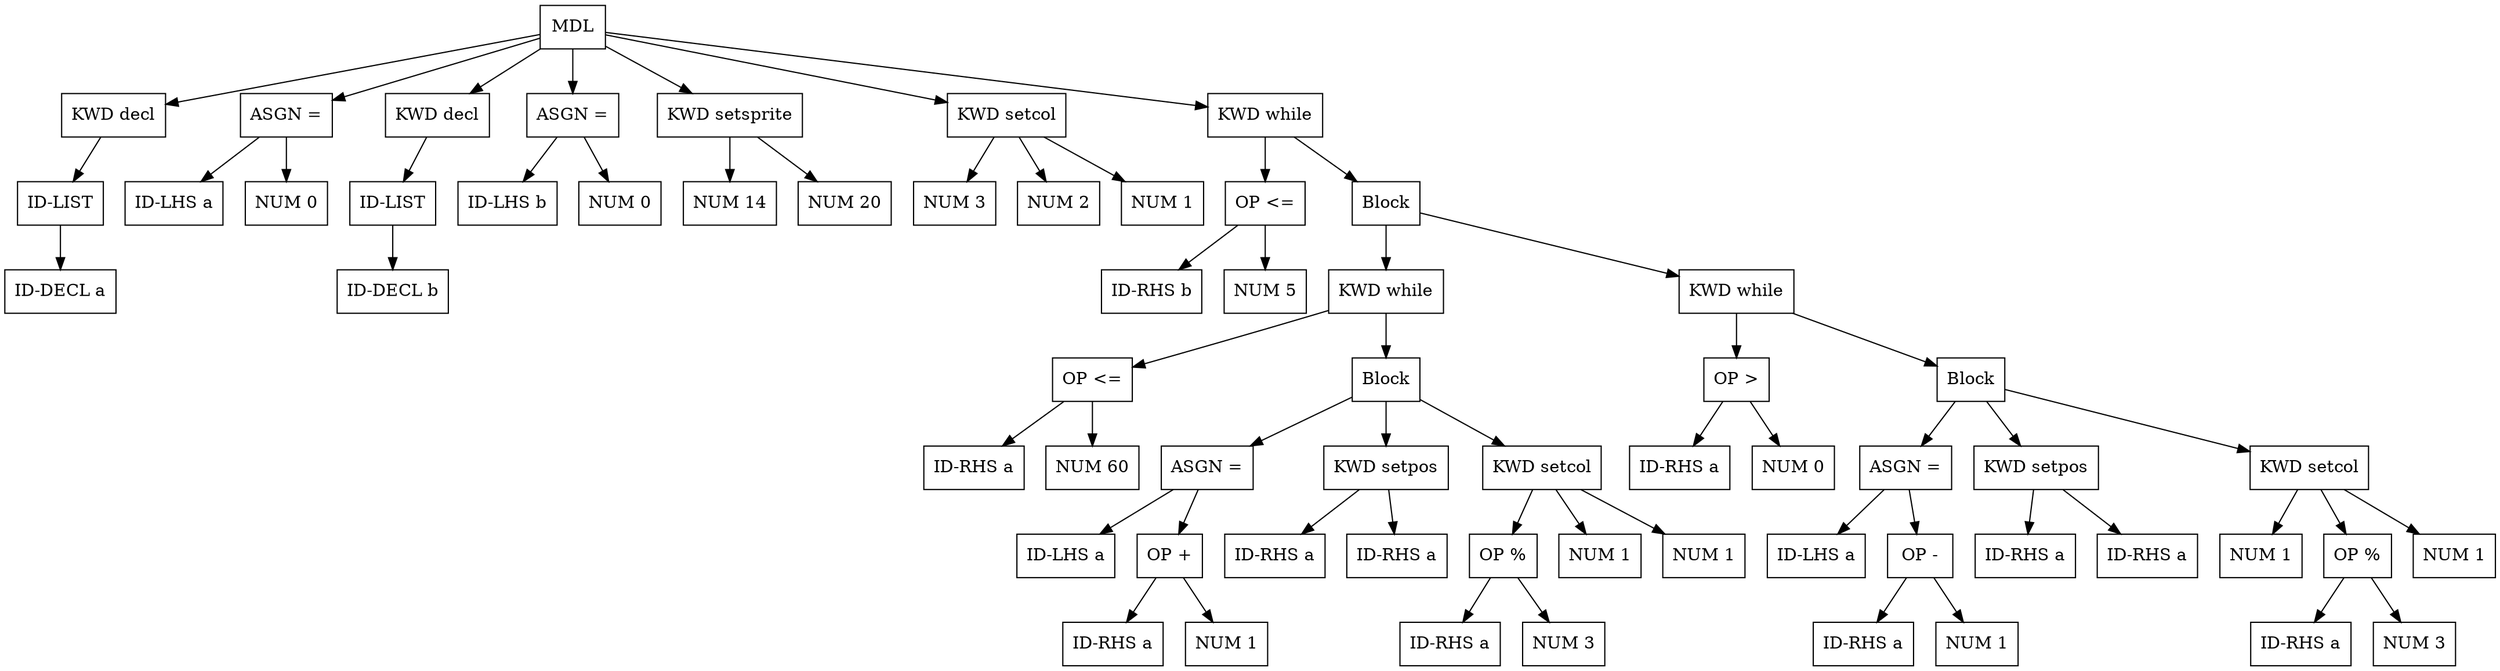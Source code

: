 digraph G {
node [shape = circle];
node150 [ uuid = "f0397018-9f3a-4fdb-aaff-b4c06936c8fa" shape = "record" label = "MDL " ];
node151 [ uuid = "ba1cf493-2115-4bc7-9364-86a8568baea2" shape = "record" label = "KWD decl" ];
node152 [ uuid = "d961ffb6-ff57-486d-b759-25b3b2bab083" shape = "record" label = "ID-LIST " ];
node153 [ uuid = "205be89b-a36d-4bd0-bb9b-7297b05fba32" shape = "record" label = "ID-DECL a" ];
node152 -> node153;
node151 -> node152;
node150 -> node151;
node155 [ uuid = "5ce639d0-77e6-4418-bfa0-4cde51013f85" shape = "record" label = "ASGN =" ];
node154 [ uuid = "5364db1d-4965-4e7b-bf15-16e1b55e4bba" shape = "record" label = "ID-LHS a" ];
node155 -> node154;
node156 [ uuid = "f00701ba-42d3-40f9-9730-227ee792eefa" shape = "record" label = "NUM 0" ];
node155 -> node156;
node150 -> node155;
node157 [ uuid = "ea939a1d-ceb7-4986-bdc5-0ed7ea0217d9" shape = "record" label = "KWD decl" ];
node158 [ uuid = "d8d247e5-9bb9-4e68-80fb-6bb12e47e10b" shape = "record" label = "ID-LIST " ];
node159 [ uuid = "fb4ff468-71d9-434d-9fd3-f8271aaaf011" shape = "record" label = "ID-DECL b" ];
node158 -> node159;
node157 -> node158;
node150 -> node157;
node161 [ uuid = "b5b84cb8-9641-48a8-aa77-4110cef2a3f5" shape = "record" label = "ASGN =" ];
node160 [ uuid = "49bc42f2-f60f-445e-80e5-0b73decd33f2" shape = "record" label = "ID-LHS b" ];
node161 -> node160;
node162 [ uuid = "5f4e65df-a309-4c20-896e-f5ac4d591183" shape = "record" label = "NUM 0" ];
node161 -> node162;
node150 -> node161;
node163 [ uuid = "4811ee25-ddee-4884-b88d-4eed12fd904b" shape = "record" label = "KWD setsprite" ];
node164 [ uuid = "3b8956bf-546b-4f44-b2a9-6b251f70f784" shape = "record" label = "NUM 14" ];
node163 -> node164;
node165 [ uuid = "e767b3c8-597c-4cc2-a61e-6e5aab5fa77f" shape = "record" label = "NUM 20" ];
node163 -> node165;
node150 -> node163;
node166 [ uuid = "caf96a67-0f9f-46b5-b7e1-7014037559fa" shape = "record" label = "KWD setcol" ];
node167 [ uuid = "7019ca50-f5fd-47be-8780-f0e5cf6e45a8" shape = "record" label = "NUM 3" ];
node166 -> node167;
node168 [ uuid = "ff7165fb-50f2-4a92-a1a6-5d91dbcbd99e" shape = "record" label = "NUM 2" ];
node166 -> node168;
node169 [ uuid = "b05b3f34-6b2c-4dba-8179-03a20cb4e2e2" shape = "record" label = "NUM 1" ];
node166 -> node169;
node150 -> node166;
node170 [ uuid = "f0abc08d-9790-44f4-b1e8-391ef4ba09ea" shape = "record" label = "KWD while" ];
node172 [ uuid = "d5d01855-e906-4ed1-8b93-b2a86a9b56af" shape = "record" label = "OP \<=" ];
node171 [ uuid = "6f7afb5b-200e-4855-b232-6015b89974c1" shape = "record" label = "ID-RHS b" ];
node172 -> node171;
node173 [ uuid = "7cec6512-2bb3-4b4d-b9b4-416270ddadd4" shape = "record" label = "NUM 5" ];
node172 -> node173;
node170 -> node172;
node174 [ uuid = "1f1dc878-b75f-41d1-aed1-e5376907a617" shape = "record" label = "Block " ];
node175 [ uuid = "31372de5-f429-49ef-ad2d-f5685b250dab" shape = "record" label = "KWD while" ];
node177 [ uuid = "e5cf06da-3639-4f50-9e63-59f8a8f2c15a" shape = "record" label = "OP \<=" ];
node176 [ uuid = "1a73ad62-a12d-478e-bce8-10f4b18f7ca7" shape = "record" label = "ID-RHS a" ];
node177 -> node176;
node178 [ uuid = "92b9043b-d43d-4836-b1a7-ac7efe5fa9f5" shape = "record" label = "NUM 60" ];
node177 -> node178;
node175 -> node177;
node179 [ uuid = "3e702d77-5e09-444e-8e90-bde457c169f0" shape = "record" label = "Block " ];
node181 [ uuid = "cc8e4485-5a77-4c3b-8902-cbd2b8e708da" shape = "record" label = "ASGN =" ];
node180 [ uuid = "3469947e-ccd0-4f72-afdf-33e208d0ce9e" shape = "record" label = "ID-LHS a" ];
node181 -> node180;
node183 [ uuid = "2ec9770f-734a-4706-88b4-b14c7fb5aac7" shape = "record" label = "OP +" ];
node182 [ uuid = "8209bc34-1a82-4257-ab1d-9577a3b08c03" shape = "record" label = "ID-RHS a" ];
node183 -> node182;
node184 [ uuid = "32a4601e-a882-4743-a3d9-b3b9838e974a" shape = "record" label = "NUM 1" ];
node183 -> node184;
node181 -> node183;
node179 -> node181;
node185 [ uuid = "f50ab5f2-cfec-4c18-8ff6-41fc3ea277d7" shape = "record" label = "KWD setpos" ];
node186 [ uuid = "88534a3d-b0fe-436a-b6bc-70f4f954b80e" shape = "record" label = "ID-RHS a" ];
node185 -> node186;
node187 [ uuid = "dd6e3a6f-1ac4-4f18-b609-c95e3bbf43ff" shape = "record" label = "ID-RHS a" ];
node185 -> node187;
node179 -> node185;
node188 [ uuid = "8471d0fc-b238-43f7-812c-428263d8cdea" shape = "record" label = "KWD setcol" ];
node190 [ uuid = "156e3cf2-e0e1-4809-84ad-e570bfc28471" shape = "record" label = "OP %" ];
node189 [ uuid = "1540acea-cfe1-4f20-9307-d5eba2fb8bf8" shape = "record" label = "ID-RHS a" ];
node190 -> node189;
node191 [ uuid = "bddc3e8e-279f-46e6-a93b-b8e665d4fd50" shape = "record" label = "NUM 3" ];
node190 -> node191;
node188 -> node190;
node192 [ uuid = "2def9682-e65e-4761-878f-6b901f5eb990" shape = "record" label = "NUM 1" ];
node188 -> node192;
node193 [ uuid = "12c9d7d4-dbb5-4b70-b4be-9cf116683313" shape = "record" label = "NUM 1" ];
node188 -> node193;
node179 -> node188;
node175 -> node179;
node174 -> node175;
node194 [ uuid = "3d96bc59-0684-49a3-94a2-fd92f01f588e" shape = "record" label = "KWD while" ];
node196 [ uuid = "13522943-9823-4375-b57d-a34b31a7524e" shape = "record" label = "OP \>" ];
node195 [ uuid = "3f93453e-675c-4cfd-acfb-02603211c201" shape = "record" label = "ID-RHS a" ];
node196 -> node195;
node197 [ uuid = "fd756973-dc41-47be-8244-e93ce72469bc" shape = "record" label = "NUM 0" ];
node196 -> node197;
node194 -> node196;
node198 [ uuid = "51eb5790-3871-4016-800e-53923f8a796d" shape = "record" label = "Block " ];
node200 [ uuid = "d4f22fa0-01da-4325-8f0b-0013fba93ac1" shape = "record" label = "ASGN =" ];
node199 [ uuid = "dc3ea930-e2d5-4fe3-9b6f-6c2b4492fb2c" shape = "record" label = "ID-LHS a" ];
node200 -> node199;
node202 [ uuid = "1f151968-7919-4014-b89e-d9d5fa22d478" shape = "record" label = "OP -" ];
node201 [ uuid = "9d32a372-269c-4a0f-9e17-95c9634551fd" shape = "record" label = "ID-RHS a" ];
node202 -> node201;
node203 [ uuid = "7f0e7d03-1c0c-4a0e-8b62-f0f32c0e8b96" shape = "record" label = "NUM 1" ];
node202 -> node203;
node200 -> node202;
node198 -> node200;
node204 [ uuid = "f09ae520-3970-4fca-b471-cccd9fc66fde" shape = "record" label = "KWD setpos" ];
node205 [ uuid = "61f39930-2742-410e-a307-566f562a4a59" shape = "record" label = "ID-RHS a" ];
node204 -> node205;
node206 [ uuid = "561b9011-e7f8-4184-9018-a3ba96b4a70c" shape = "record" label = "ID-RHS a" ];
node204 -> node206;
node198 -> node204;
node207 [ uuid = "82a04e48-12ba-41ed-a933-3bdb8b35f46d" shape = "record" label = "KWD setcol" ];
node208 [ uuid = "fec6b8ad-6bda-4323-a929-c7597a6e535d" shape = "record" label = "NUM 1" ];
node207 -> node208;
node210 [ uuid = "d4a659ec-2956-4c50-a3c1-a2854043c3e4" shape = "record" label = "OP %" ];
node209 [ uuid = "76a5d8a9-dd2e-4d60-bb02-bba403691230" shape = "record" label = "ID-RHS a" ];
node210 -> node209;
node211 [ uuid = "341bfb71-bfdd-4fdc-b12c-6b0cf9b12724" shape = "record" label = "NUM 3" ];
node210 -> node211;
node207 -> node210;
node212 [ uuid = "92462b05-14ff-4539-8988-766d5fadb61b" shape = "record" label = "NUM 1" ];
node207 -> node212;
node198 -> node207;
node194 -> node198;
node174 -> node194;
node170 -> node174;
node150 -> node170;
}
